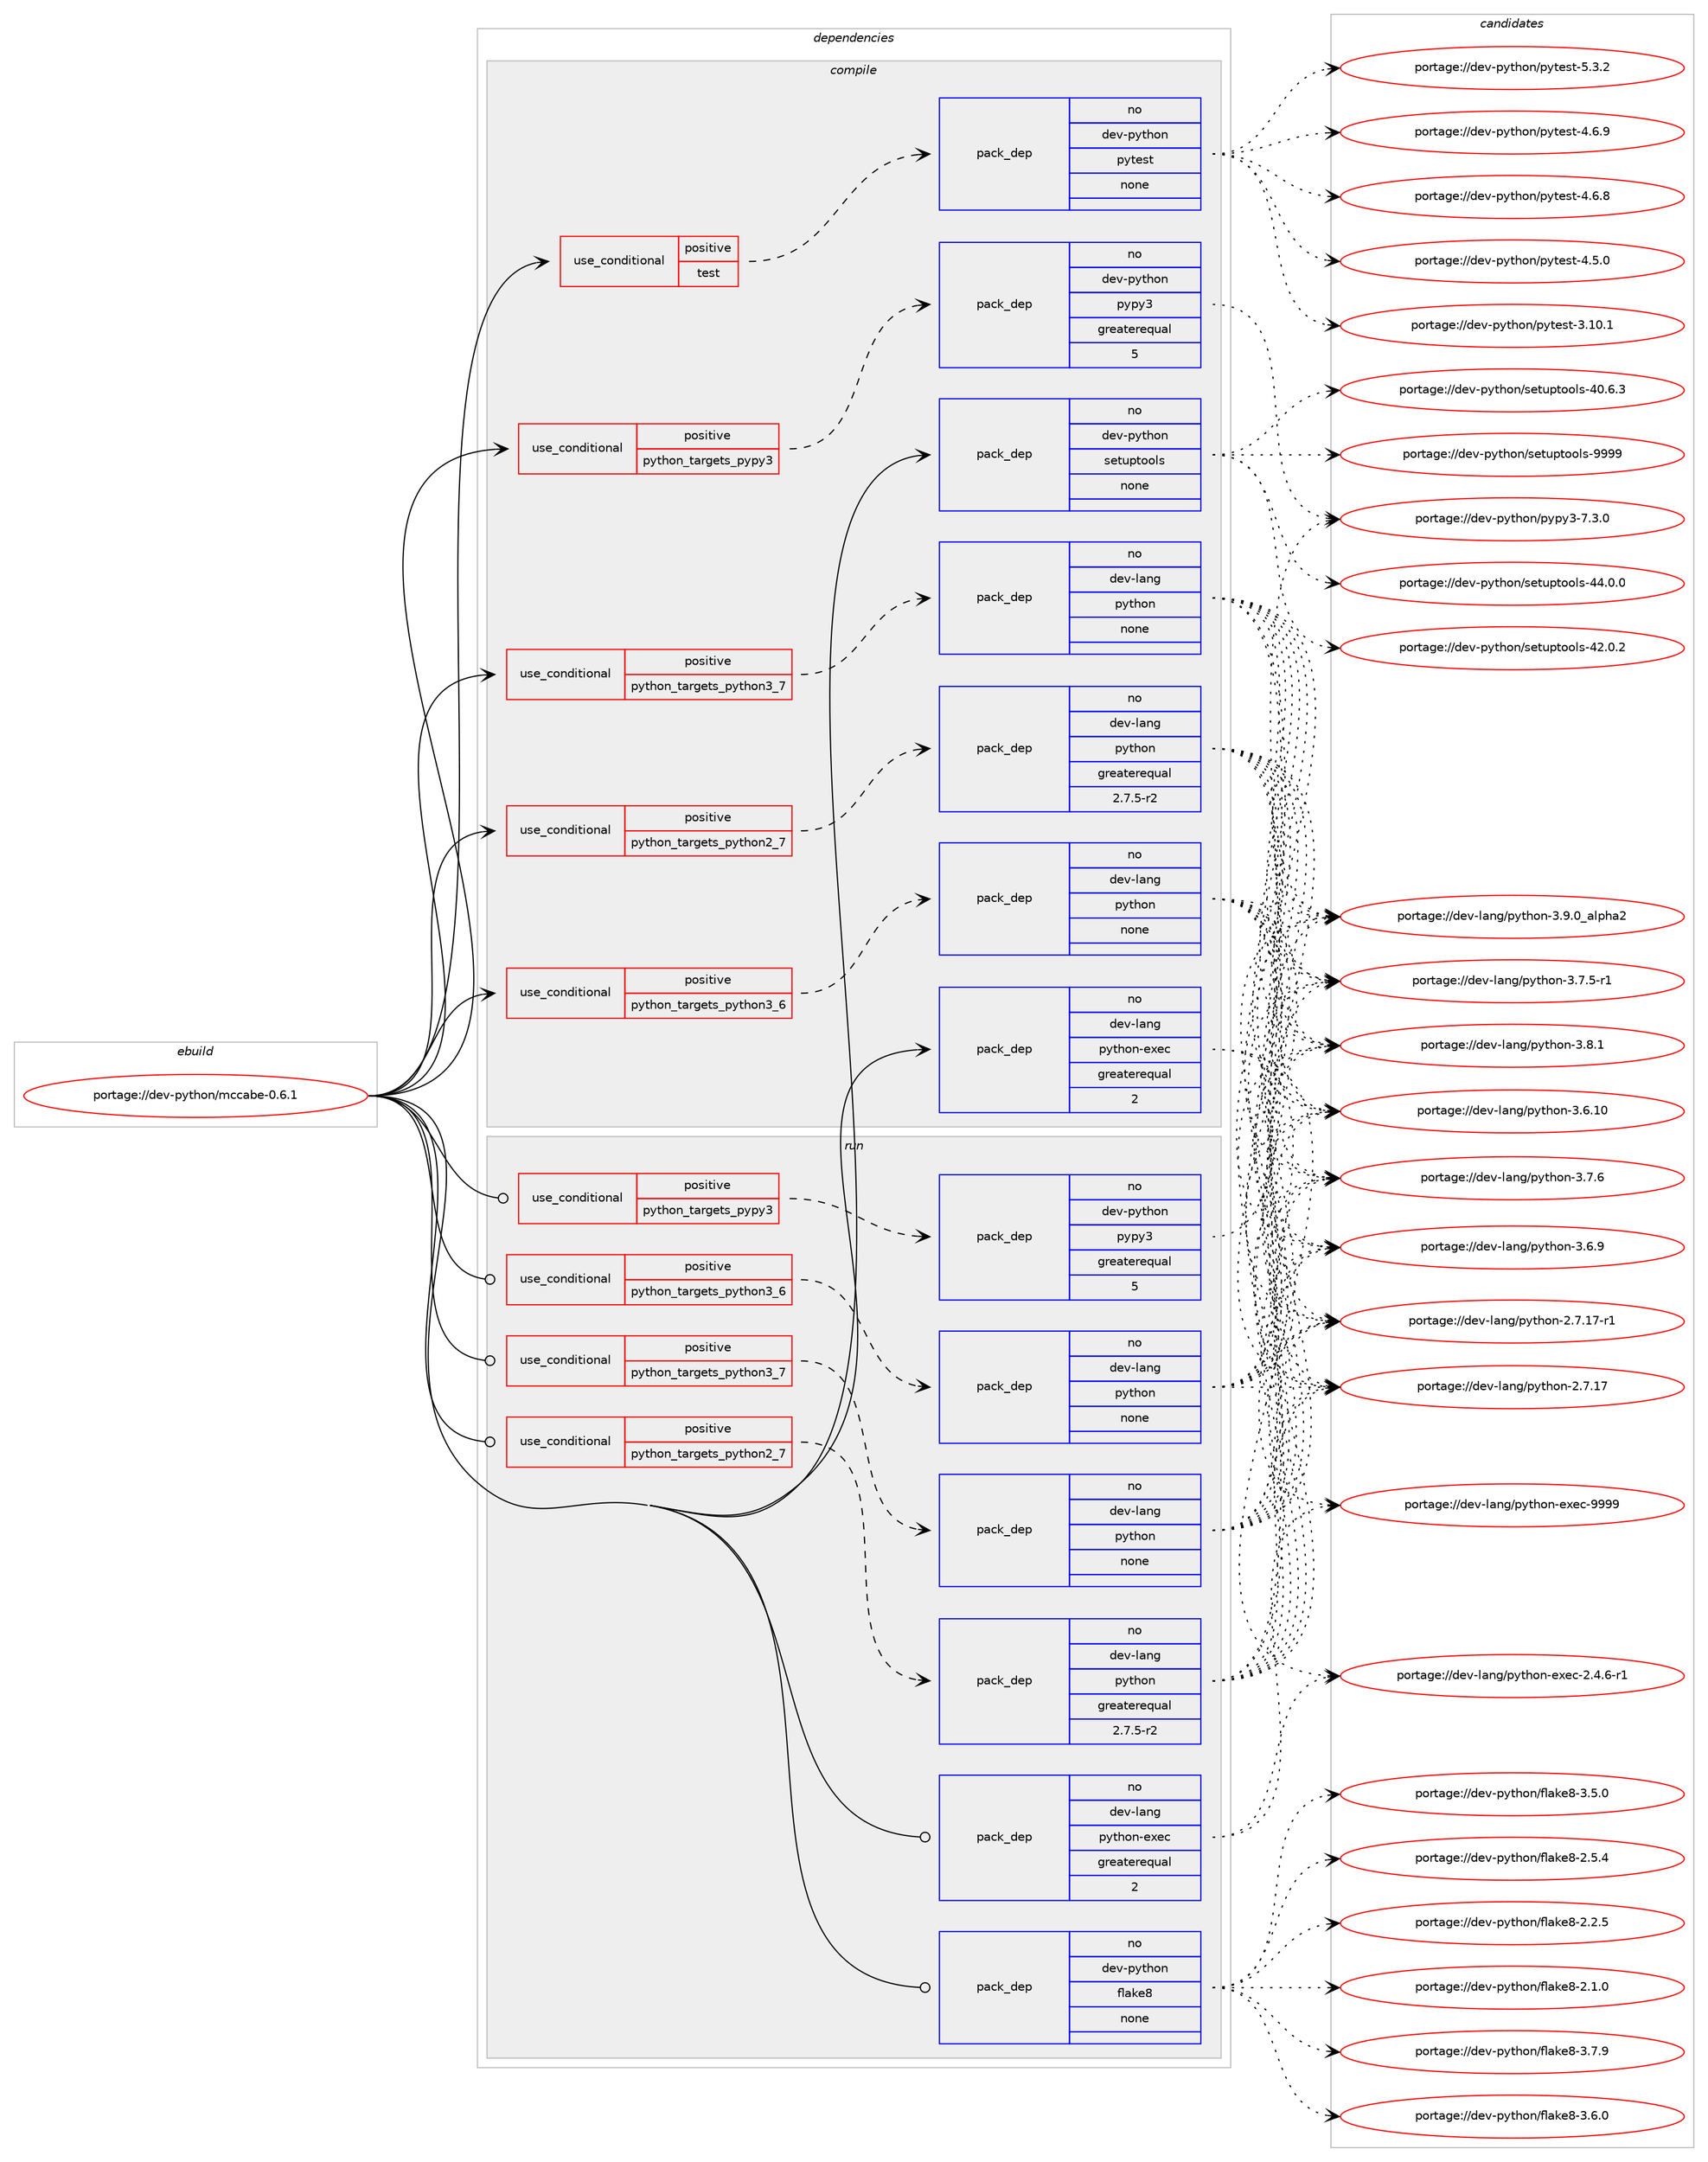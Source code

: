digraph prolog {

# *************
# Graph options
# *************

newrank=true;
concentrate=true;
compound=true;
graph [rankdir=LR,fontname=Helvetica,fontsize=10,ranksep=1.5];#, ranksep=2.5, nodesep=0.2];
edge  [arrowhead=vee];
node  [fontname=Helvetica,fontsize=10];

# **********
# The ebuild
# **********

subgraph cluster_leftcol {
color=gray;
label=<<i>ebuild</i>>;
id [label="portage://dev-python/mccabe-0.6.1", color=red, width=4, href="../dev-python/mccabe-0.6.1.svg"];
}

# ****************
# The dependencies
# ****************

subgraph cluster_midcol {
color=gray;
label=<<i>dependencies</i>>;
subgraph cluster_compile {
fillcolor="#eeeeee";
style=filled;
label=<<i>compile</i>>;
subgraph cond113034 {
dependency450825 [label=<<TABLE BORDER="0" CELLBORDER="1" CELLSPACING="0" CELLPADDING="4"><TR><TD ROWSPAN="3" CELLPADDING="10">use_conditional</TD></TR><TR><TD>positive</TD></TR><TR><TD>python_targets_pypy3</TD></TR></TABLE>>, shape=none, color=red];
subgraph pack332811 {
dependency450826 [label=<<TABLE BORDER="0" CELLBORDER="1" CELLSPACING="0" CELLPADDING="4" WIDTH="220"><TR><TD ROWSPAN="6" CELLPADDING="30">pack_dep</TD></TR><TR><TD WIDTH="110">no</TD></TR><TR><TD>dev-python</TD></TR><TR><TD>pypy3</TD></TR><TR><TD>greaterequal</TD></TR><TR><TD>5</TD></TR></TABLE>>, shape=none, color=blue];
}
dependency450825:e -> dependency450826:w [weight=20,style="dashed",arrowhead="vee"];
}
id:e -> dependency450825:w [weight=20,style="solid",arrowhead="vee"];
subgraph cond113035 {
dependency450827 [label=<<TABLE BORDER="0" CELLBORDER="1" CELLSPACING="0" CELLPADDING="4"><TR><TD ROWSPAN="3" CELLPADDING="10">use_conditional</TD></TR><TR><TD>positive</TD></TR><TR><TD>python_targets_python2_7</TD></TR></TABLE>>, shape=none, color=red];
subgraph pack332812 {
dependency450828 [label=<<TABLE BORDER="0" CELLBORDER="1" CELLSPACING="0" CELLPADDING="4" WIDTH="220"><TR><TD ROWSPAN="6" CELLPADDING="30">pack_dep</TD></TR><TR><TD WIDTH="110">no</TD></TR><TR><TD>dev-lang</TD></TR><TR><TD>python</TD></TR><TR><TD>greaterequal</TD></TR><TR><TD>2.7.5-r2</TD></TR></TABLE>>, shape=none, color=blue];
}
dependency450827:e -> dependency450828:w [weight=20,style="dashed",arrowhead="vee"];
}
id:e -> dependency450827:w [weight=20,style="solid",arrowhead="vee"];
subgraph cond113036 {
dependency450829 [label=<<TABLE BORDER="0" CELLBORDER="1" CELLSPACING="0" CELLPADDING="4"><TR><TD ROWSPAN="3" CELLPADDING="10">use_conditional</TD></TR><TR><TD>positive</TD></TR><TR><TD>python_targets_python3_6</TD></TR></TABLE>>, shape=none, color=red];
subgraph pack332813 {
dependency450830 [label=<<TABLE BORDER="0" CELLBORDER="1" CELLSPACING="0" CELLPADDING="4" WIDTH="220"><TR><TD ROWSPAN="6" CELLPADDING="30">pack_dep</TD></TR><TR><TD WIDTH="110">no</TD></TR><TR><TD>dev-lang</TD></TR><TR><TD>python</TD></TR><TR><TD>none</TD></TR><TR><TD></TD></TR></TABLE>>, shape=none, color=blue];
}
dependency450829:e -> dependency450830:w [weight=20,style="dashed",arrowhead="vee"];
}
id:e -> dependency450829:w [weight=20,style="solid",arrowhead="vee"];
subgraph cond113037 {
dependency450831 [label=<<TABLE BORDER="0" CELLBORDER="1" CELLSPACING="0" CELLPADDING="4"><TR><TD ROWSPAN="3" CELLPADDING="10">use_conditional</TD></TR><TR><TD>positive</TD></TR><TR><TD>python_targets_python3_7</TD></TR></TABLE>>, shape=none, color=red];
subgraph pack332814 {
dependency450832 [label=<<TABLE BORDER="0" CELLBORDER="1" CELLSPACING="0" CELLPADDING="4" WIDTH="220"><TR><TD ROWSPAN="6" CELLPADDING="30">pack_dep</TD></TR><TR><TD WIDTH="110">no</TD></TR><TR><TD>dev-lang</TD></TR><TR><TD>python</TD></TR><TR><TD>none</TD></TR><TR><TD></TD></TR></TABLE>>, shape=none, color=blue];
}
dependency450831:e -> dependency450832:w [weight=20,style="dashed",arrowhead="vee"];
}
id:e -> dependency450831:w [weight=20,style="solid",arrowhead="vee"];
subgraph cond113038 {
dependency450833 [label=<<TABLE BORDER="0" CELLBORDER="1" CELLSPACING="0" CELLPADDING="4"><TR><TD ROWSPAN="3" CELLPADDING="10">use_conditional</TD></TR><TR><TD>positive</TD></TR><TR><TD>test</TD></TR></TABLE>>, shape=none, color=red];
subgraph pack332815 {
dependency450834 [label=<<TABLE BORDER="0" CELLBORDER="1" CELLSPACING="0" CELLPADDING="4" WIDTH="220"><TR><TD ROWSPAN="6" CELLPADDING="30">pack_dep</TD></TR><TR><TD WIDTH="110">no</TD></TR><TR><TD>dev-python</TD></TR><TR><TD>pytest</TD></TR><TR><TD>none</TD></TR><TR><TD></TD></TR></TABLE>>, shape=none, color=blue];
}
dependency450833:e -> dependency450834:w [weight=20,style="dashed",arrowhead="vee"];
}
id:e -> dependency450833:w [weight=20,style="solid",arrowhead="vee"];
subgraph pack332816 {
dependency450835 [label=<<TABLE BORDER="0" CELLBORDER="1" CELLSPACING="0" CELLPADDING="4" WIDTH="220"><TR><TD ROWSPAN="6" CELLPADDING="30">pack_dep</TD></TR><TR><TD WIDTH="110">no</TD></TR><TR><TD>dev-lang</TD></TR><TR><TD>python-exec</TD></TR><TR><TD>greaterequal</TD></TR><TR><TD>2</TD></TR></TABLE>>, shape=none, color=blue];
}
id:e -> dependency450835:w [weight=20,style="solid",arrowhead="vee"];
subgraph pack332817 {
dependency450836 [label=<<TABLE BORDER="0" CELLBORDER="1" CELLSPACING="0" CELLPADDING="4" WIDTH="220"><TR><TD ROWSPAN="6" CELLPADDING="30">pack_dep</TD></TR><TR><TD WIDTH="110">no</TD></TR><TR><TD>dev-python</TD></TR><TR><TD>setuptools</TD></TR><TR><TD>none</TD></TR><TR><TD></TD></TR></TABLE>>, shape=none, color=blue];
}
id:e -> dependency450836:w [weight=20,style="solid",arrowhead="vee"];
}
subgraph cluster_compileandrun {
fillcolor="#eeeeee";
style=filled;
label=<<i>compile and run</i>>;
}
subgraph cluster_run {
fillcolor="#eeeeee";
style=filled;
label=<<i>run</i>>;
subgraph cond113039 {
dependency450837 [label=<<TABLE BORDER="0" CELLBORDER="1" CELLSPACING="0" CELLPADDING="4"><TR><TD ROWSPAN="3" CELLPADDING="10">use_conditional</TD></TR><TR><TD>positive</TD></TR><TR><TD>python_targets_pypy3</TD></TR></TABLE>>, shape=none, color=red];
subgraph pack332818 {
dependency450838 [label=<<TABLE BORDER="0" CELLBORDER="1" CELLSPACING="0" CELLPADDING="4" WIDTH="220"><TR><TD ROWSPAN="6" CELLPADDING="30">pack_dep</TD></TR><TR><TD WIDTH="110">no</TD></TR><TR><TD>dev-python</TD></TR><TR><TD>pypy3</TD></TR><TR><TD>greaterequal</TD></TR><TR><TD>5</TD></TR></TABLE>>, shape=none, color=blue];
}
dependency450837:e -> dependency450838:w [weight=20,style="dashed",arrowhead="vee"];
}
id:e -> dependency450837:w [weight=20,style="solid",arrowhead="odot"];
subgraph cond113040 {
dependency450839 [label=<<TABLE BORDER="0" CELLBORDER="1" CELLSPACING="0" CELLPADDING="4"><TR><TD ROWSPAN="3" CELLPADDING="10">use_conditional</TD></TR><TR><TD>positive</TD></TR><TR><TD>python_targets_python2_7</TD></TR></TABLE>>, shape=none, color=red];
subgraph pack332819 {
dependency450840 [label=<<TABLE BORDER="0" CELLBORDER="1" CELLSPACING="0" CELLPADDING="4" WIDTH="220"><TR><TD ROWSPAN="6" CELLPADDING="30">pack_dep</TD></TR><TR><TD WIDTH="110">no</TD></TR><TR><TD>dev-lang</TD></TR><TR><TD>python</TD></TR><TR><TD>greaterequal</TD></TR><TR><TD>2.7.5-r2</TD></TR></TABLE>>, shape=none, color=blue];
}
dependency450839:e -> dependency450840:w [weight=20,style="dashed",arrowhead="vee"];
}
id:e -> dependency450839:w [weight=20,style="solid",arrowhead="odot"];
subgraph cond113041 {
dependency450841 [label=<<TABLE BORDER="0" CELLBORDER="1" CELLSPACING="0" CELLPADDING="4"><TR><TD ROWSPAN="3" CELLPADDING="10">use_conditional</TD></TR><TR><TD>positive</TD></TR><TR><TD>python_targets_python3_6</TD></TR></TABLE>>, shape=none, color=red];
subgraph pack332820 {
dependency450842 [label=<<TABLE BORDER="0" CELLBORDER="1" CELLSPACING="0" CELLPADDING="4" WIDTH="220"><TR><TD ROWSPAN="6" CELLPADDING="30">pack_dep</TD></TR><TR><TD WIDTH="110">no</TD></TR><TR><TD>dev-lang</TD></TR><TR><TD>python</TD></TR><TR><TD>none</TD></TR><TR><TD></TD></TR></TABLE>>, shape=none, color=blue];
}
dependency450841:e -> dependency450842:w [weight=20,style="dashed",arrowhead="vee"];
}
id:e -> dependency450841:w [weight=20,style="solid",arrowhead="odot"];
subgraph cond113042 {
dependency450843 [label=<<TABLE BORDER="0" CELLBORDER="1" CELLSPACING="0" CELLPADDING="4"><TR><TD ROWSPAN="3" CELLPADDING="10">use_conditional</TD></TR><TR><TD>positive</TD></TR><TR><TD>python_targets_python3_7</TD></TR></TABLE>>, shape=none, color=red];
subgraph pack332821 {
dependency450844 [label=<<TABLE BORDER="0" CELLBORDER="1" CELLSPACING="0" CELLPADDING="4" WIDTH="220"><TR><TD ROWSPAN="6" CELLPADDING="30">pack_dep</TD></TR><TR><TD WIDTH="110">no</TD></TR><TR><TD>dev-lang</TD></TR><TR><TD>python</TD></TR><TR><TD>none</TD></TR><TR><TD></TD></TR></TABLE>>, shape=none, color=blue];
}
dependency450843:e -> dependency450844:w [weight=20,style="dashed",arrowhead="vee"];
}
id:e -> dependency450843:w [weight=20,style="solid",arrowhead="odot"];
subgraph pack332822 {
dependency450845 [label=<<TABLE BORDER="0" CELLBORDER="1" CELLSPACING="0" CELLPADDING="4" WIDTH="220"><TR><TD ROWSPAN="6" CELLPADDING="30">pack_dep</TD></TR><TR><TD WIDTH="110">no</TD></TR><TR><TD>dev-lang</TD></TR><TR><TD>python-exec</TD></TR><TR><TD>greaterequal</TD></TR><TR><TD>2</TD></TR></TABLE>>, shape=none, color=blue];
}
id:e -> dependency450845:w [weight=20,style="solid",arrowhead="odot"];
subgraph pack332823 {
dependency450846 [label=<<TABLE BORDER="0" CELLBORDER="1" CELLSPACING="0" CELLPADDING="4" WIDTH="220"><TR><TD ROWSPAN="6" CELLPADDING="30">pack_dep</TD></TR><TR><TD WIDTH="110">no</TD></TR><TR><TD>dev-python</TD></TR><TR><TD>flake8</TD></TR><TR><TD>none</TD></TR><TR><TD></TD></TR></TABLE>>, shape=none, color=blue];
}
id:e -> dependency450846:w [weight=20,style="solid",arrowhead="odot"];
}
}

# **************
# The candidates
# **************

subgraph cluster_choices {
rank=same;
color=gray;
label=<<i>candidates</i>>;

subgraph choice332811 {
color=black;
nodesep=1;
choice100101118451121211161041111104711212111212151455546514648 [label="portage://dev-python/pypy3-7.3.0", color=red, width=4,href="../dev-python/pypy3-7.3.0.svg"];
dependency450826:e -> choice100101118451121211161041111104711212111212151455546514648:w [style=dotted,weight="100"];
}
subgraph choice332812 {
color=black;
nodesep=1;
choice10010111845108971101034711212111610411111045514657464895971081121049750 [label="portage://dev-lang/python-3.9.0_alpha2", color=red, width=4,href="../dev-lang/python-3.9.0_alpha2.svg"];
choice100101118451089711010347112121116104111110455146564649 [label="portage://dev-lang/python-3.8.1", color=red, width=4,href="../dev-lang/python-3.8.1.svg"];
choice100101118451089711010347112121116104111110455146554654 [label="portage://dev-lang/python-3.7.6", color=red, width=4,href="../dev-lang/python-3.7.6.svg"];
choice1001011184510897110103471121211161041111104551465546534511449 [label="portage://dev-lang/python-3.7.5-r1", color=red, width=4,href="../dev-lang/python-3.7.5-r1.svg"];
choice100101118451089711010347112121116104111110455146544657 [label="portage://dev-lang/python-3.6.9", color=red, width=4,href="../dev-lang/python-3.6.9.svg"];
choice10010111845108971101034711212111610411111045514654464948 [label="portage://dev-lang/python-3.6.10", color=red, width=4,href="../dev-lang/python-3.6.10.svg"];
choice100101118451089711010347112121116104111110455046554649554511449 [label="portage://dev-lang/python-2.7.17-r1", color=red, width=4,href="../dev-lang/python-2.7.17-r1.svg"];
choice10010111845108971101034711212111610411111045504655464955 [label="portage://dev-lang/python-2.7.17", color=red, width=4,href="../dev-lang/python-2.7.17.svg"];
dependency450828:e -> choice10010111845108971101034711212111610411111045514657464895971081121049750:w [style=dotted,weight="100"];
dependency450828:e -> choice100101118451089711010347112121116104111110455146564649:w [style=dotted,weight="100"];
dependency450828:e -> choice100101118451089711010347112121116104111110455146554654:w [style=dotted,weight="100"];
dependency450828:e -> choice1001011184510897110103471121211161041111104551465546534511449:w [style=dotted,weight="100"];
dependency450828:e -> choice100101118451089711010347112121116104111110455146544657:w [style=dotted,weight="100"];
dependency450828:e -> choice10010111845108971101034711212111610411111045514654464948:w [style=dotted,weight="100"];
dependency450828:e -> choice100101118451089711010347112121116104111110455046554649554511449:w [style=dotted,weight="100"];
dependency450828:e -> choice10010111845108971101034711212111610411111045504655464955:w [style=dotted,weight="100"];
}
subgraph choice332813 {
color=black;
nodesep=1;
choice10010111845108971101034711212111610411111045514657464895971081121049750 [label="portage://dev-lang/python-3.9.0_alpha2", color=red, width=4,href="../dev-lang/python-3.9.0_alpha2.svg"];
choice100101118451089711010347112121116104111110455146564649 [label="portage://dev-lang/python-3.8.1", color=red, width=4,href="../dev-lang/python-3.8.1.svg"];
choice100101118451089711010347112121116104111110455146554654 [label="portage://dev-lang/python-3.7.6", color=red, width=4,href="../dev-lang/python-3.7.6.svg"];
choice1001011184510897110103471121211161041111104551465546534511449 [label="portage://dev-lang/python-3.7.5-r1", color=red, width=4,href="../dev-lang/python-3.7.5-r1.svg"];
choice100101118451089711010347112121116104111110455146544657 [label="portage://dev-lang/python-3.6.9", color=red, width=4,href="../dev-lang/python-3.6.9.svg"];
choice10010111845108971101034711212111610411111045514654464948 [label="portage://dev-lang/python-3.6.10", color=red, width=4,href="../dev-lang/python-3.6.10.svg"];
choice100101118451089711010347112121116104111110455046554649554511449 [label="portage://dev-lang/python-2.7.17-r1", color=red, width=4,href="../dev-lang/python-2.7.17-r1.svg"];
choice10010111845108971101034711212111610411111045504655464955 [label="portage://dev-lang/python-2.7.17", color=red, width=4,href="../dev-lang/python-2.7.17.svg"];
dependency450830:e -> choice10010111845108971101034711212111610411111045514657464895971081121049750:w [style=dotted,weight="100"];
dependency450830:e -> choice100101118451089711010347112121116104111110455146564649:w [style=dotted,weight="100"];
dependency450830:e -> choice100101118451089711010347112121116104111110455146554654:w [style=dotted,weight="100"];
dependency450830:e -> choice1001011184510897110103471121211161041111104551465546534511449:w [style=dotted,weight="100"];
dependency450830:e -> choice100101118451089711010347112121116104111110455146544657:w [style=dotted,weight="100"];
dependency450830:e -> choice10010111845108971101034711212111610411111045514654464948:w [style=dotted,weight="100"];
dependency450830:e -> choice100101118451089711010347112121116104111110455046554649554511449:w [style=dotted,weight="100"];
dependency450830:e -> choice10010111845108971101034711212111610411111045504655464955:w [style=dotted,weight="100"];
}
subgraph choice332814 {
color=black;
nodesep=1;
choice10010111845108971101034711212111610411111045514657464895971081121049750 [label="portage://dev-lang/python-3.9.0_alpha2", color=red, width=4,href="../dev-lang/python-3.9.0_alpha2.svg"];
choice100101118451089711010347112121116104111110455146564649 [label="portage://dev-lang/python-3.8.1", color=red, width=4,href="../dev-lang/python-3.8.1.svg"];
choice100101118451089711010347112121116104111110455146554654 [label="portage://dev-lang/python-3.7.6", color=red, width=4,href="../dev-lang/python-3.7.6.svg"];
choice1001011184510897110103471121211161041111104551465546534511449 [label="portage://dev-lang/python-3.7.5-r1", color=red, width=4,href="../dev-lang/python-3.7.5-r1.svg"];
choice100101118451089711010347112121116104111110455146544657 [label="portage://dev-lang/python-3.6.9", color=red, width=4,href="../dev-lang/python-3.6.9.svg"];
choice10010111845108971101034711212111610411111045514654464948 [label="portage://dev-lang/python-3.6.10", color=red, width=4,href="../dev-lang/python-3.6.10.svg"];
choice100101118451089711010347112121116104111110455046554649554511449 [label="portage://dev-lang/python-2.7.17-r1", color=red, width=4,href="../dev-lang/python-2.7.17-r1.svg"];
choice10010111845108971101034711212111610411111045504655464955 [label="portage://dev-lang/python-2.7.17", color=red, width=4,href="../dev-lang/python-2.7.17.svg"];
dependency450832:e -> choice10010111845108971101034711212111610411111045514657464895971081121049750:w [style=dotted,weight="100"];
dependency450832:e -> choice100101118451089711010347112121116104111110455146564649:w [style=dotted,weight="100"];
dependency450832:e -> choice100101118451089711010347112121116104111110455146554654:w [style=dotted,weight="100"];
dependency450832:e -> choice1001011184510897110103471121211161041111104551465546534511449:w [style=dotted,weight="100"];
dependency450832:e -> choice100101118451089711010347112121116104111110455146544657:w [style=dotted,weight="100"];
dependency450832:e -> choice10010111845108971101034711212111610411111045514654464948:w [style=dotted,weight="100"];
dependency450832:e -> choice100101118451089711010347112121116104111110455046554649554511449:w [style=dotted,weight="100"];
dependency450832:e -> choice10010111845108971101034711212111610411111045504655464955:w [style=dotted,weight="100"];
}
subgraph choice332815 {
color=black;
nodesep=1;
choice1001011184511212111610411111047112121116101115116455346514650 [label="portage://dev-python/pytest-5.3.2", color=red, width=4,href="../dev-python/pytest-5.3.2.svg"];
choice1001011184511212111610411111047112121116101115116455246544657 [label="portage://dev-python/pytest-4.6.9", color=red, width=4,href="../dev-python/pytest-4.6.9.svg"];
choice1001011184511212111610411111047112121116101115116455246544656 [label="portage://dev-python/pytest-4.6.8", color=red, width=4,href="../dev-python/pytest-4.6.8.svg"];
choice1001011184511212111610411111047112121116101115116455246534648 [label="portage://dev-python/pytest-4.5.0", color=red, width=4,href="../dev-python/pytest-4.5.0.svg"];
choice100101118451121211161041111104711212111610111511645514649484649 [label="portage://dev-python/pytest-3.10.1", color=red, width=4,href="../dev-python/pytest-3.10.1.svg"];
dependency450834:e -> choice1001011184511212111610411111047112121116101115116455346514650:w [style=dotted,weight="100"];
dependency450834:e -> choice1001011184511212111610411111047112121116101115116455246544657:w [style=dotted,weight="100"];
dependency450834:e -> choice1001011184511212111610411111047112121116101115116455246544656:w [style=dotted,weight="100"];
dependency450834:e -> choice1001011184511212111610411111047112121116101115116455246534648:w [style=dotted,weight="100"];
dependency450834:e -> choice100101118451121211161041111104711212111610111511645514649484649:w [style=dotted,weight="100"];
}
subgraph choice332816 {
color=black;
nodesep=1;
choice10010111845108971101034711212111610411111045101120101994557575757 [label="portage://dev-lang/python-exec-9999", color=red, width=4,href="../dev-lang/python-exec-9999.svg"];
choice10010111845108971101034711212111610411111045101120101994550465246544511449 [label="portage://dev-lang/python-exec-2.4.6-r1", color=red, width=4,href="../dev-lang/python-exec-2.4.6-r1.svg"];
dependency450835:e -> choice10010111845108971101034711212111610411111045101120101994557575757:w [style=dotted,weight="100"];
dependency450835:e -> choice10010111845108971101034711212111610411111045101120101994550465246544511449:w [style=dotted,weight="100"];
}
subgraph choice332817 {
color=black;
nodesep=1;
choice10010111845112121116104111110471151011161171121161111111081154557575757 [label="portage://dev-python/setuptools-9999", color=red, width=4,href="../dev-python/setuptools-9999.svg"];
choice100101118451121211161041111104711510111611711211611111110811545525246484648 [label="portage://dev-python/setuptools-44.0.0", color=red, width=4,href="../dev-python/setuptools-44.0.0.svg"];
choice100101118451121211161041111104711510111611711211611111110811545525046484650 [label="portage://dev-python/setuptools-42.0.2", color=red, width=4,href="../dev-python/setuptools-42.0.2.svg"];
choice100101118451121211161041111104711510111611711211611111110811545524846544651 [label="portage://dev-python/setuptools-40.6.3", color=red, width=4,href="../dev-python/setuptools-40.6.3.svg"];
dependency450836:e -> choice10010111845112121116104111110471151011161171121161111111081154557575757:w [style=dotted,weight="100"];
dependency450836:e -> choice100101118451121211161041111104711510111611711211611111110811545525246484648:w [style=dotted,weight="100"];
dependency450836:e -> choice100101118451121211161041111104711510111611711211611111110811545525046484650:w [style=dotted,weight="100"];
dependency450836:e -> choice100101118451121211161041111104711510111611711211611111110811545524846544651:w [style=dotted,weight="100"];
}
subgraph choice332818 {
color=black;
nodesep=1;
choice100101118451121211161041111104711212111212151455546514648 [label="portage://dev-python/pypy3-7.3.0", color=red, width=4,href="../dev-python/pypy3-7.3.0.svg"];
dependency450838:e -> choice100101118451121211161041111104711212111212151455546514648:w [style=dotted,weight="100"];
}
subgraph choice332819 {
color=black;
nodesep=1;
choice10010111845108971101034711212111610411111045514657464895971081121049750 [label="portage://dev-lang/python-3.9.0_alpha2", color=red, width=4,href="../dev-lang/python-3.9.0_alpha2.svg"];
choice100101118451089711010347112121116104111110455146564649 [label="portage://dev-lang/python-3.8.1", color=red, width=4,href="../dev-lang/python-3.8.1.svg"];
choice100101118451089711010347112121116104111110455146554654 [label="portage://dev-lang/python-3.7.6", color=red, width=4,href="../dev-lang/python-3.7.6.svg"];
choice1001011184510897110103471121211161041111104551465546534511449 [label="portage://dev-lang/python-3.7.5-r1", color=red, width=4,href="../dev-lang/python-3.7.5-r1.svg"];
choice100101118451089711010347112121116104111110455146544657 [label="portage://dev-lang/python-3.6.9", color=red, width=4,href="../dev-lang/python-3.6.9.svg"];
choice10010111845108971101034711212111610411111045514654464948 [label="portage://dev-lang/python-3.6.10", color=red, width=4,href="../dev-lang/python-3.6.10.svg"];
choice100101118451089711010347112121116104111110455046554649554511449 [label="portage://dev-lang/python-2.7.17-r1", color=red, width=4,href="../dev-lang/python-2.7.17-r1.svg"];
choice10010111845108971101034711212111610411111045504655464955 [label="portage://dev-lang/python-2.7.17", color=red, width=4,href="../dev-lang/python-2.7.17.svg"];
dependency450840:e -> choice10010111845108971101034711212111610411111045514657464895971081121049750:w [style=dotted,weight="100"];
dependency450840:e -> choice100101118451089711010347112121116104111110455146564649:w [style=dotted,weight="100"];
dependency450840:e -> choice100101118451089711010347112121116104111110455146554654:w [style=dotted,weight="100"];
dependency450840:e -> choice1001011184510897110103471121211161041111104551465546534511449:w [style=dotted,weight="100"];
dependency450840:e -> choice100101118451089711010347112121116104111110455146544657:w [style=dotted,weight="100"];
dependency450840:e -> choice10010111845108971101034711212111610411111045514654464948:w [style=dotted,weight="100"];
dependency450840:e -> choice100101118451089711010347112121116104111110455046554649554511449:w [style=dotted,weight="100"];
dependency450840:e -> choice10010111845108971101034711212111610411111045504655464955:w [style=dotted,weight="100"];
}
subgraph choice332820 {
color=black;
nodesep=1;
choice10010111845108971101034711212111610411111045514657464895971081121049750 [label="portage://dev-lang/python-3.9.0_alpha2", color=red, width=4,href="../dev-lang/python-3.9.0_alpha2.svg"];
choice100101118451089711010347112121116104111110455146564649 [label="portage://dev-lang/python-3.8.1", color=red, width=4,href="../dev-lang/python-3.8.1.svg"];
choice100101118451089711010347112121116104111110455146554654 [label="portage://dev-lang/python-3.7.6", color=red, width=4,href="../dev-lang/python-3.7.6.svg"];
choice1001011184510897110103471121211161041111104551465546534511449 [label="portage://dev-lang/python-3.7.5-r1", color=red, width=4,href="../dev-lang/python-3.7.5-r1.svg"];
choice100101118451089711010347112121116104111110455146544657 [label="portage://dev-lang/python-3.6.9", color=red, width=4,href="../dev-lang/python-3.6.9.svg"];
choice10010111845108971101034711212111610411111045514654464948 [label="portage://dev-lang/python-3.6.10", color=red, width=4,href="../dev-lang/python-3.6.10.svg"];
choice100101118451089711010347112121116104111110455046554649554511449 [label="portage://dev-lang/python-2.7.17-r1", color=red, width=4,href="../dev-lang/python-2.7.17-r1.svg"];
choice10010111845108971101034711212111610411111045504655464955 [label="portage://dev-lang/python-2.7.17", color=red, width=4,href="../dev-lang/python-2.7.17.svg"];
dependency450842:e -> choice10010111845108971101034711212111610411111045514657464895971081121049750:w [style=dotted,weight="100"];
dependency450842:e -> choice100101118451089711010347112121116104111110455146564649:w [style=dotted,weight="100"];
dependency450842:e -> choice100101118451089711010347112121116104111110455146554654:w [style=dotted,weight="100"];
dependency450842:e -> choice1001011184510897110103471121211161041111104551465546534511449:w [style=dotted,weight="100"];
dependency450842:e -> choice100101118451089711010347112121116104111110455146544657:w [style=dotted,weight="100"];
dependency450842:e -> choice10010111845108971101034711212111610411111045514654464948:w [style=dotted,weight="100"];
dependency450842:e -> choice100101118451089711010347112121116104111110455046554649554511449:w [style=dotted,weight="100"];
dependency450842:e -> choice10010111845108971101034711212111610411111045504655464955:w [style=dotted,weight="100"];
}
subgraph choice332821 {
color=black;
nodesep=1;
choice10010111845108971101034711212111610411111045514657464895971081121049750 [label="portage://dev-lang/python-3.9.0_alpha2", color=red, width=4,href="../dev-lang/python-3.9.0_alpha2.svg"];
choice100101118451089711010347112121116104111110455146564649 [label="portage://dev-lang/python-3.8.1", color=red, width=4,href="../dev-lang/python-3.8.1.svg"];
choice100101118451089711010347112121116104111110455146554654 [label="portage://dev-lang/python-3.7.6", color=red, width=4,href="../dev-lang/python-3.7.6.svg"];
choice1001011184510897110103471121211161041111104551465546534511449 [label="portage://dev-lang/python-3.7.5-r1", color=red, width=4,href="../dev-lang/python-3.7.5-r1.svg"];
choice100101118451089711010347112121116104111110455146544657 [label="portage://dev-lang/python-3.6.9", color=red, width=4,href="../dev-lang/python-3.6.9.svg"];
choice10010111845108971101034711212111610411111045514654464948 [label="portage://dev-lang/python-3.6.10", color=red, width=4,href="../dev-lang/python-3.6.10.svg"];
choice100101118451089711010347112121116104111110455046554649554511449 [label="portage://dev-lang/python-2.7.17-r1", color=red, width=4,href="../dev-lang/python-2.7.17-r1.svg"];
choice10010111845108971101034711212111610411111045504655464955 [label="portage://dev-lang/python-2.7.17", color=red, width=4,href="../dev-lang/python-2.7.17.svg"];
dependency450844:e -> choice10010111845108971101034711212111610411111045514657464895971081121049750:w [style=dotted,weight="100"];
dependency450844:e -> choice100101118451089711010347112121116104111110455146564649:w [style=dotted,weight="100"];
dependency450844:e -> choice100101118451089711010347112121116104111110455146554654:w [style=dotted,weight="100"];
dependency450844:e -> choice1001011184510897110103471121211161041111104551465546534511449:w [style=dotted,weight="100"];
dependency450844:e -> choice100101118451089711010347112121116104111110455146544657:w [style=dotted,weight="100"];
dependency450844:e -> choice10010111845108971101034711212111610411111045514654464948:w [style=dotted,weight="100"];
dependency450844:e -> choice100101118451089711010347112121116104111110455046554649554511449:w [style=dotted,weight="100"];
dependency450844:e -> choice10010111845108971101034711212111610411111045504655464955:w [style=dotted,weight="100"];
}
subgraph choice332822 {
color=black;
nodesep=1;
choice10010111845108971101034711212111610411111045101120101994557575757 [label="portage://dev-lang/python-exec-9999", color=red, width=4,href="../dev-lang/python-exec-9999.svg"];
choice10010111845108971101034711212111610411111045101120101994550465246544511449 [label="portage://dev-lang/python-exec-2.4.6-r1", color=red, width=4,href="../dev-lang/python-exec-2.4.6-r1.svg"];
dependency450845:e -> choice10010111845108971101034711212111610411111045101120101994557575757:w [style=dotted,weight="100"];
dependency450845:e -> choice10010111845108971101034711212111610411111045101120101994550465246544511449:w [style=dotted,weight="100"];
}
subgraph choice332823 {
color=black;
nodesep=1;
choice10010111845112121116104111110471021089710710156455146554657 [label="portage://dev-python/flake8-3.7.9", color=red, width=4,href="../dev-python/flake8-3.7.9.svg"];
choice10010111845112121116104111110471021089710710156455146544648 [label="portage://dev-python/flake8-3.6.0", color=red, width=4,href="../dev-python/flake8-3.6.0.svg"];
choice10010111845112121116104111110471021089710710156455146534648 [label="portage://dev-python/flake8-3.5.0", color=red, width=4,href="../dev-python/flake8-3.5.0.svg"];
choice10010111845112121116104111110471021089710710156455046534652 [label="portage://dev-python/flake8-2.5.4", color=red, width=4,href="../dev-python/flake8-2.5.4.svg"];
choice10010111845112121116104111110471021089710710156455046504653 [label="portage://dev-python/flake8-2.2.5", color=red, width=4,href="../dev-python/flake8-2.2.5.svg"];
choice10010111845112121116104111110471021089710710156455046494648 [label="portage://dev-python/flake8-2.1.0", color=red, width=4,href="../dev-python/flake8-2.1.0.svg"];
dependency450846:e -> choice10010111845112121116104111110471021089710710156455146554657:w [style=dotted,weight="100"];
dependency450846:e -> choice10010111845112121116104111110471021089710710156455146544648:w [style=dotted,weight="100"];
dependency450846:e -> choice10010111845112121116104111110471021089710710156455146534648:w [style=dotted,weight="100"];
dependency450846:e -> choice10010111845112121116104111110471021089710710156455046534652:w [style=dotted,weight="100"];
dependency450846:e -> choice10010111845112121116104111110471021089710710156455046504653:w [style=dotted,weight="100"];
dependency450846:e -> choice10010111845112121116104111110471021089710710156455046494648:w [style=dotted,weight="100"];
}
}

}
